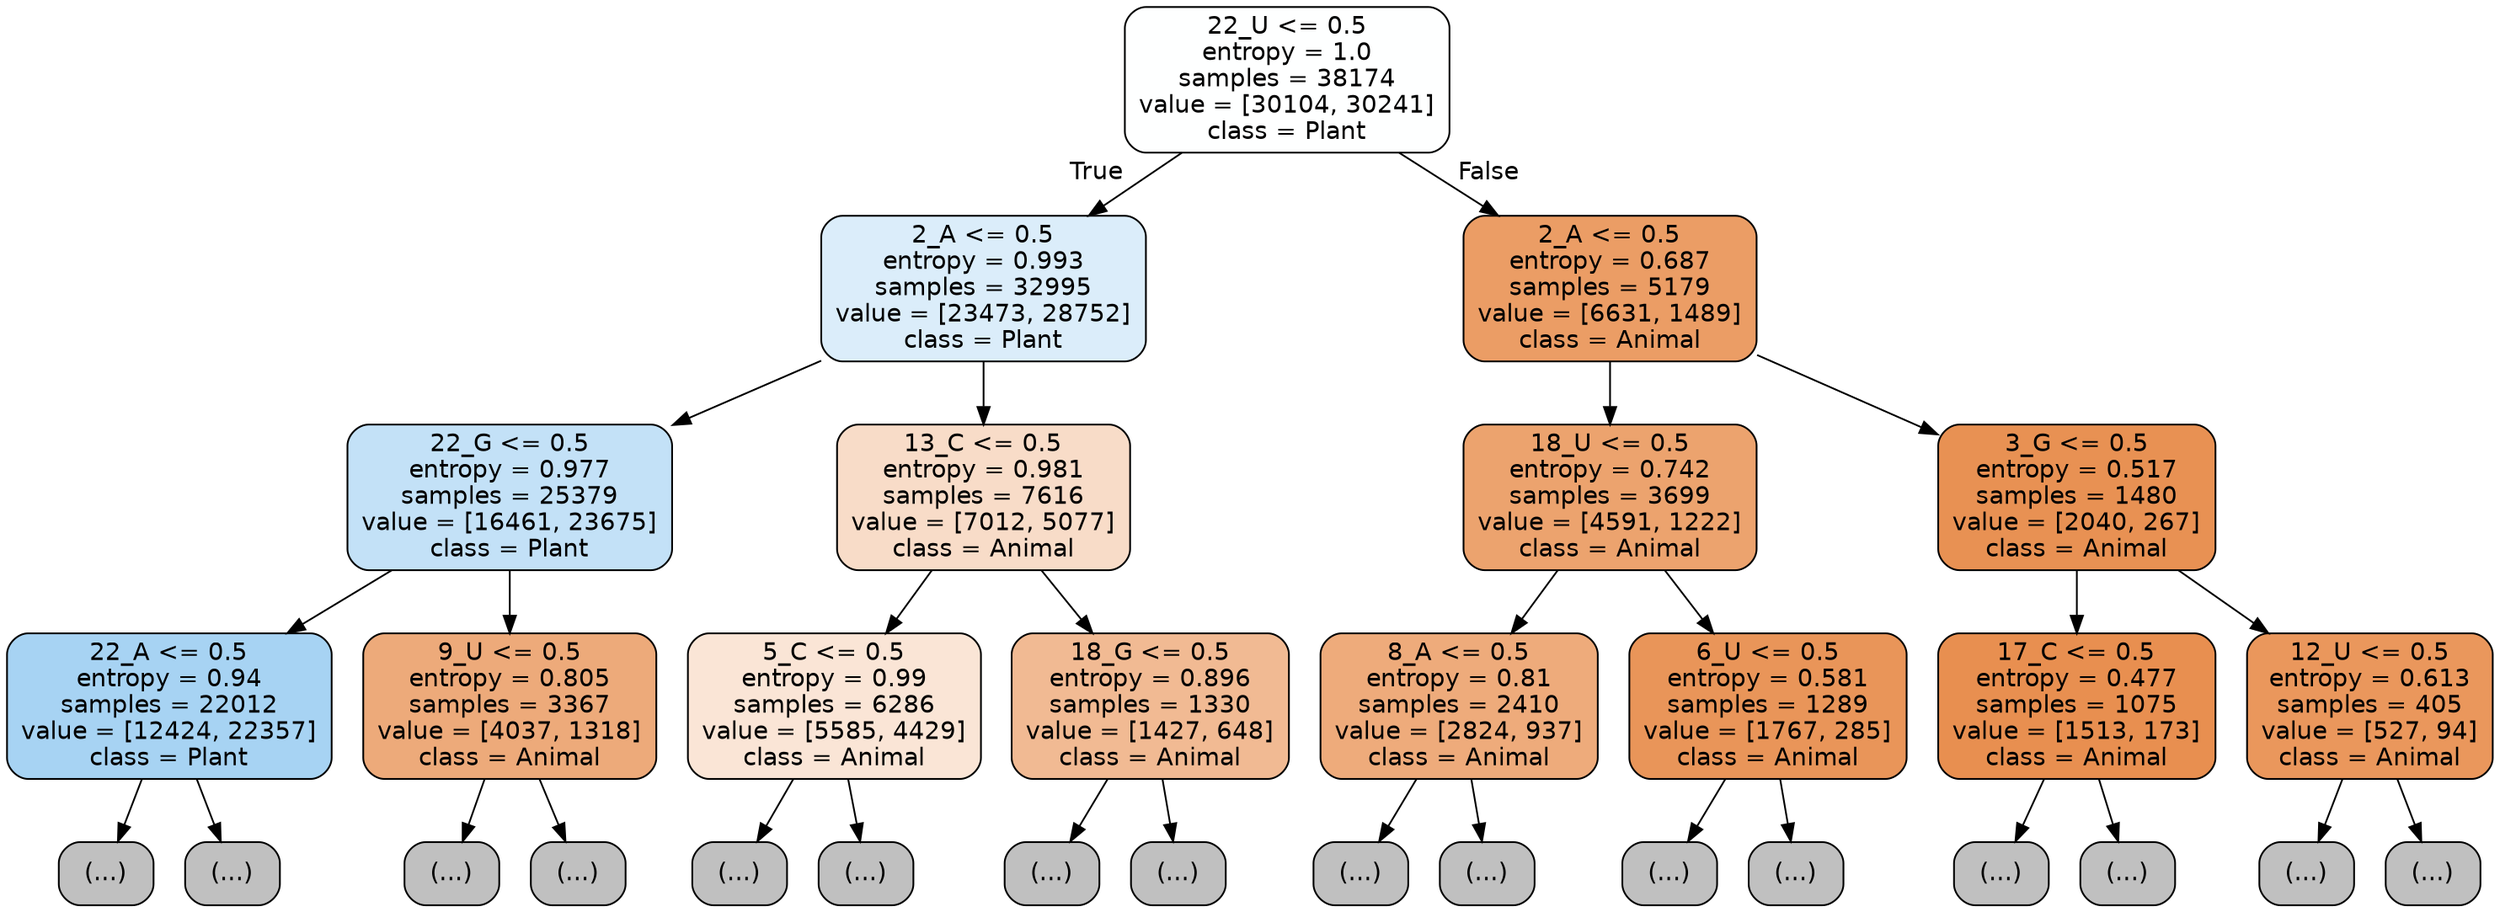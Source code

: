 digraph Tree {
node [shape=box, style="filled, rounded", color="black", fontname="helvetica"] ;
edge [fontname="helvetica"] ;
0 [label="22_U <= 0.5\nentropy = 1.0\nsamples = 38174\nvalue = [30104, 30241]\nclass = Plant", fillcolor="#feffff"] ;
1 [label="2_A <= 0.5\nentropy = 0.993\nsamples = 32995\nvalue = [23473, 28752]\nclass = Plant", fillcolor="#dbedfa"] ;
0 -> 1 [labeldistance=2.5, labelangle=45, headlabel="True"] ;
2 [label="22_G <= 0.5\nentropy = 0.977\nsamples = 25379\nvalue = [16461, 23675]\nclass = Plant", fillcolor="#c3e1f7"] ;
1 -> 2 ;
3 [label="22_A <= 0.5\nentropy = 0.94\nsamples = 22012\nvalue = [12424, 22357]\nclass = Plant", fillcolor="#a7d3f3"] ;
2 -> 3 ;
4 [label="(...)", fillcolor="#C0C0C0"] ;
3 -> 4 ;
8341 [label="(...)", fillcolor="#C0C0C0"] ;
3 -> 8341 ;
9756 [label="9_U <= 0.5\nentropy = 0.805\nsamples = 3367\nvalue = [4037, 1318]\nclass = Animal", fillcolor="#edaa7a"] ;
2 -> 9756 ;
9757 [label="(...)", fillcolor="#C0C0C0"] ;
9756 -> 9757 ;
10834 [label="(...)", fillcolor="#C0C0C0"] ;
9756 -> 10834 ;
11249 [label="13_C <= 0.5\nentropy = 0.981\nsamples = 7616\nvalue = [7012, 5077]\nclass = Animal", fillcolor="#f8dcc8"] ;
1 -> 11249 ;
11250 [label="5_C <= 0.5\nentropy = 0.99\nsamples = 6286\nvalue = [5585, 4429]\nclass = Animal", fillcolor="#fae5d6"] ;
11249 -> 11250 ;
11251 [label="(...)", fillcolor="#C0C0C0"] ;
11250 -> 11251 ;
13534 [label="(...)", fillcolor="#C0C0C0"] ;
11250 -> 13534 ;
14105 [label="18_G <= 0.5\nentropy = 0.896\nsamples = 1330\nvalue = [1427, 648]\nclass = Animal", fillcolor="#f1ba93"] ;
11249 -> 14105 ;
14106 [label="(...)", fillcolor="#C0C0C0"] ;
14105 -> 14106 ;
14617 [label="(...)", fillcolor="#C0C0C0"] ;
14105 -> 14617 ;
14800 [label="2_A <= 0.5\nentropy = 0.687\nsamples = 5179\nvalue = [6631, 1489]\nclass = Animal", fillcolor="#eb9d65"] ;
0 -> 14800 [labeldistance=2.5, labelangle=-45, headlabel="False"] ;
14801 [label="18_U <= 0.5\nentropy = 0.742\nsamples = 3699\nvalue = [4591, 1222]\nclass = Animal", fillcolor="#eca36e"] ;
14800 -> 14801 ;
14802 [label="8_A <= 0.5\nentropy = 0.81\nsamples = 2410\nvalue = [2824, 937]\nclass = Animal", fillcolor="#eeab7b"] ;
14801 -> 14802 ;
14803 [label="(...)", fillcolor="#C0C0C0"] ;
14802 -> 14803 ;
15598 [label="(...)", fillcolor="#C0C0C0"] ;
14802 -> 15598 ;
15891 [label="6_U <= 0.5\nentropy = 0.581\nsamples = 1289\nvalue = [1767, 285]\nclass = Animal", fillcolor="#e99559"] ;
14801 -> 15891 ;
15892 [label="(...)", fillcolor="#C0C0C0"] ;
15891 -> 15892 ;
16211 [label="(...)", fillcolor="#C0C0C0"] ;
15891 -> 16211 ;
16328 [label="3_G <= 0.5\nentropy = 0.517\nsamples = 1480\nvalue = [2040, 267]\nclass = Animal", fillcolor="#e89153"] ;
14800 -> 16328 ;
16329 [label="17_C <= 0.5\nentropy = 0.477\nsamples = 1075\nvalue = [1513, 173]\nclass = Animal", fillcolor="#e88f50"] ;
16328 -> 16329 ;
16330 [label="(...)", fillcolor="#C0C0C0"] ;
16329 -> 16330 ;
16597 [label="(...)", fillcolor="#C0C0C0"] ;
16329 -> 16597 ;
16660 [label="12_U <= 0.5\nentropy = 0.613\nsamples = 405\nvalue = [527, 94]\nclass = Animal", fillcolor="#ea975c"] ;
16328 -> 16660 ;
16661 [label="(...)", fillcolor="#C0C0C0"] ;
16660 -> 16661 ;
16746 [label="(...)", fillcolor="#C0C0C0"] ;
16660 -> 16746 ;
}